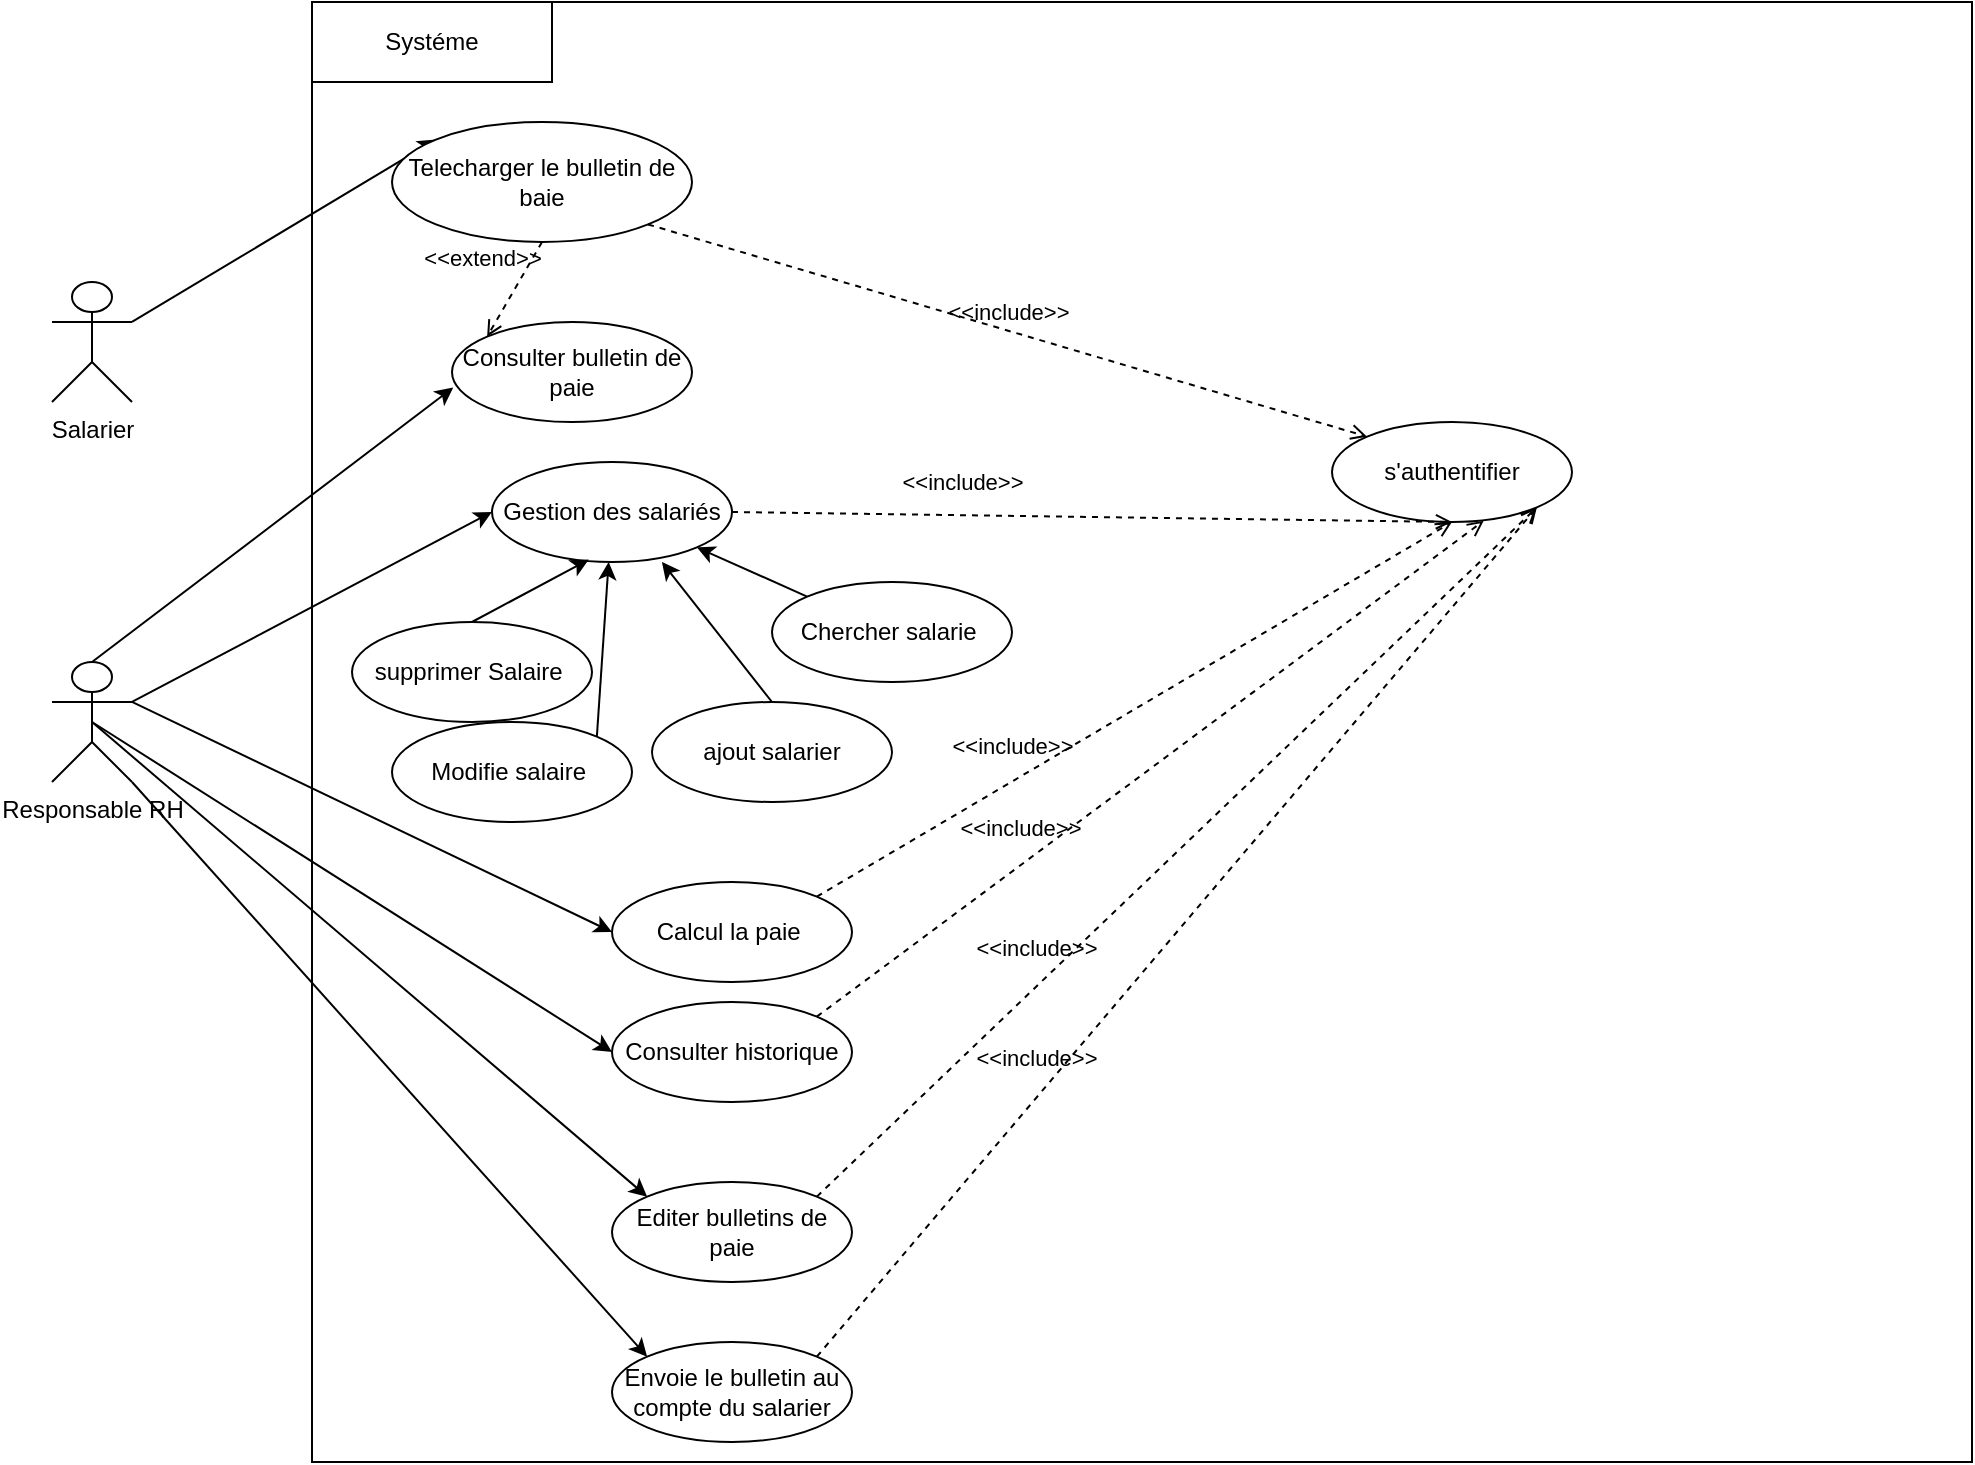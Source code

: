 <mxfile>
    <diagram id="1FBdTYcbO0OM_0W2Bze0" name="Page-1">
        <mxGraphModel dx="1353" dy="1732" grid="1" gridSize="10" guides="1" tooltips="1" connect="1" arrows="1" fold="1" page="1" pageScale="1" pageWidth="827" pageHeight="1169" math="0" shadow="0">
            <root>
                <mxCell id="0"/>
                <mxCell id="1" parent="0"/>
                <mxCell id="6" value="" style="rounded=0;whiteSpace=wrap;html=1;" parent="1" vertex="1">
                    <mxGeometry x="10" y="-10" width="830" height="730" as="geometry"/>
                </mxCell>
                <mxCell id="55" style="edgeStyle=none;html=1;exitX=1;exitY=0.333;exitDx=0;exitDy=0;exitPerimeter=0;entryX=0;entryY=0;entryDx=0;entryDy=0;" parent="1" source="10" target="26" edge="1">
                    <mxGeometry relative="1" as="geometry"/>
                </mxCell>
                <mxCell id="10" value="Salarier" style="shape=umlActor;verticalLabelPosition=bottom;verticalAlign=top;html=1;" parent="1" vertex="1">
                    <mxGeometry x="-120" y="130" width="40" height="60" as="geometry"/>
                </mxCell>
                <mxCell id="57" style="edgeStyle=none;html=1;exitX=1;exitY=0.333;exitDx=0;exitDy=0;exitPerimeter=0;entryX=0;entryY=0.5;entryDx=0;entryDy=0;" parent="1" source="11" target="30" edge="1">
                    <mxGeometry relative="1" as="geometry"/>
                </mxCell>
                <mxCell id="62" style="edgeStyle=none;html=1;exitX=0.5;exitY=0.5;exitDx=0;exitDy=0;exitPerimeter=0;entryX=0;entryY=0;entryDx=0;entryDy=0;" parent="1" source="11" target="39" edge="1">
                    <mxGeometry relative="1" as="geometry"/>
                </mxCell>
                <mxCell id="64" style="edgeStyle=none;html=1;exitX=0.5;exitY=0.5;exitDx=0;exitDy=0;exitPerimeter=0;entryX=0;entryY=0.5;entryDx=0;entryDy=0;" parent="1" source="11" target="45" edge="1">
                    <mxGeometry relative="1" as="geometry"/>
                </mxCell>
                <mxCell id="77" style="edgeStyle=none;html=1;exitX=1;exitY=0.333;exitDx=0;exitDy=0;exitPerimeter=0;entryX=0;entryY=0.5;entryDx=0;entryDy=0;" parent="1" source="11" target="33" edge="1">
                    <mxGeometry relative="1" as="geometry"/>
                </mxCell>
                <mxCell id="82" style="edgeStyle=none;html=1;exitX=1;exitY=1;exitDx=0;exitDy=0;exitPerimeter=0;entryX=0;entryY=0;entryDx=0;entryDy=0;" edge="1" parent="1" source="11" target="80">
                    <mxGeometry relative="1" as="geometry"/>
                </mxCell>
                <mxCell id="11" value="&lt;div&gt;Responsable RH&lt;/div&gt;" style="shape=umlActor;verticalLabelPosition=bottom;verticalAlign=top;html=1;" parent="1" vertex="1">
                    <mxGeometry x="-120" y="320" width="40" height="60" as="geometry"/>
                </mxCell>
                <mxCell id="17" value="s&#39;authentifier" style="ellipse;whiteSpace=wrap;html=1;" parent="1" vertex="1">
                    <mxGeometry x="520" y="200" width="120" height="50" as="geometry"/>
                </mxCell>
                <mxCell id="18" value="Systéme" style="rounded=0;whiteSpace=wrap;html=1;" parent="1" vertex="1">
                    <mxGeometry x="10" y="-10" width="120" height="40" as="geometry"/>
                </mxCell>
                <mxCell id="21" value="Consulter bulletin de paie" style="ellipse;whiteSpace=wrap;html=1;" parent="1" vertex="1">
                    <mxGeometry x="80" y="150" width="120" height="50" as="geometry"/>
                </mxCell>
                <mxCell id="26" value="Telecharger le bulletin de baie" style="ellipse;whiteSpace=wrap;html=1;" parent="1" vertex="1">
                    <mxGeometry x="50" y="50" width="150" height="60" as="geometry"/>
                </mxCell>
                <mxCell id="30" value="Gestion des salariés" style="ellipse;whiteSpace=wrap;html=1;" parent="1" vertex="1">
                    <mxGeometry x="100" y="220" width="120" height="50" as="geometry"/>
                </mxCell>
                <mxCell id="33" value="Calcul la paie&amp;nbsp;" style="ellipse;whiteSpace=wrap;html=1;" parent="1" vertex="1">
                    <mxGeometry x="160" y="430" width="120" height="50" as="geometry"/>
                </mxCell>
                <mxCell id="34" value="ajout salarier" style="ellipse;whiteSpace=wrap;html=1;" parent="1" vertex="1">
                    <mxGeometry x="180" y="340" width="120" height="50" as="geometry"/>
                </mxCell>
                <mxCell id="73" style="edgeStyle=none;html=1;exitX=1;exitY=0;exitDx=0;exitDy=0;" parent="1" source="35" target="30" edge="1">
                    <mxGeometry relative="1" as="geometry"/>
                </mxCell>
                <mxCell id="35" value="Modifie salaire&amp;nbsp;" style="ellipse;whiteSpace=wrap;html=1;" parent="1" vertex="1">
                    <mxGeometry x="50" y="350" width="120" height="50" as="geometry"/>
                </mxCell>
                <mxCell id="36" value="supprimer Salaire&amp;nbsp;" style="ellipse;whiteSpace=wrap;html=1;" parent="1" vertex="1">
                    <mxGeometry x="30" y="300" width="120" height="50" as="geometry"/>
                </mxCell>
                <mxCell id="75" style="edgeStyle=none;html=1;exitX=0;exitY=0;exitDx=0;exitDy=0;entryX=1;entryY=1;entryDx=0;entryDy=0;" parent="1" source="37" target="30" edge="1">
                    <mxGeometry relative="1" as="geometry"/>
                </mxCell>
                <mxCell id="37" value="Chercher salarie&amp;nbsp;" style="ellipse;whiteSpace=wrap;html=1;" parent="1" vertex="1">
                    <mxGeometry x="240" y="280" width="120" height="50" as="geometry"/>
                </mxCell>
                <mxCell id="39" value="Editer bulletins de paie" style="ellipse;whiteSpace=wrap;html=1;" parent="1" vertex="1">
                    <mxGeometry x="160" y="580" width="120" height="50" as="geometry"/>
                </mxCell>
                <mxCell id="45" value="Consulter historique" style="ellipse;whiteSpace=wrap;html=1;" parent="1" vertex="1">
                    <mxGeometry x="160" y="490" width="120" height="50" as="geometry"/>
                </mxCell>
                <mxCell id="51" value="&amp;lt;&amp;lt;include&amp;gt;&amp;gt;" style="html=1;verticalAlign=bottom;labelBackgroundColor=none;endArrow=open;endFill=0;dashed=1;exitX=1;exitY=1;exitDx=0;exitDy=0;entryX=0;entryY=0;entryDx=0;entryDy=0;" parent="1" source="26" target="17" edge="1">
                    <mxGeometry width="160" relative="1" as="geometry">
                        <mxPoint y="190" as="sourcePoint"/>
                        <mxPoint x="160" y="190" as="targetPoint"/>
                    </mxGeometry>
                </mxCell>
                <mxCell id="54" value="&amp;lt;&amp;lt;include&amp;gt;&amp;gt;" style="html=1;verticalAlign=bottom;labelBackgroundColor=none;endArrow=open;endFill=0;dashed=1;exitX=1;exitY=0.5;exitDx=0;exitDy=0;entryX=0.5;entryY=1;entryDx=0;entryDy=0;" parent="1" source="30" target="17" edge="1">
                    <mxGeometry x="-0.365" y="7" width="160" relative="1" as="geometry">
                        <mxPoint x="104" y="330" as="sourcePoint"/>
                        <mxPoint x="70" y="426" as="targetPoint"/>
                        <mxPoint y="-1" as="offset"/>
                    </mxGeometry>
                </mxCell>
                <mxCell id="63" value="&amp;lt;&amp;lt;include&amp;gt;&amp;gt;" style="html=1;verticalAlign=bottom;labelBackgroundColor=none;endArrow=open;endFill=0;dashed=1;exitX=1;exitY=0;exitDx=0;exitDy=0;entryX=1;entryY=1;entryDx=0;entryDy=0;" parent="1" source="39" target="17" edge="1">
                    <mxGeometry x="-0.365" y="7" width="160" relative="1" as="geometry">
                        <mxPoint x="190" y="335" as="sourcePoint"/>
                        <mxPoint x="340" y="295" as="targetPoint"/>
                        <mxPoint y="-1" as="offset"/>
                    </mxGeometry>
                </mxCell>
                <mxCell id="65" value="&amp;lt;&amp;lt;include&amp;gt;&amp;gt;" style="html=1;verticalAlign=bottom;labelBackgroundColor=none;endArrow=open;endFill=0;dashed=1;exitX=1;exitY=0;exitDx=0;exitDy=0;entryX=0.632;entryY=0.988;entryDx=0;entryDy=0;entryPerimeter=0;" parent="1" source="45" target="17" edge="1">
                    <mxGeometry x="-0.365" y="7" width="160" relative="1" as="geometry">
                        <mxPoint x="200" y="345" as="sourcePoint"/>
                        <mxPoint x="350" y="305" as="targetPoint"/>
                        <mxPoint y="-1" as="offset"/>
                    </mxGeometry>
                </mxCell>
                <mxCell id="66" value="&amp;lt;&amp;lt;extend&amp;gt;&amp;gt;" style="html=1;verticalAlign=bottom;labelBackgroundColor=none;endArrow=open;endFill=0;dashed=1;entryX=0;entryY=0;entryDx=0;entryDy=0;exitX=0.5;exitY=1;exitDx=0;exitDy=0;" parent="1" source="26" target="21" edge="1">
                    <mxGeometry x="0.073" y="-17" width="160" relative="1" as="geometry">
                        <mxPoint x="163" y="99" as="sourcePoint"/>
                        <mxPoint x="350" y="80" as="targetPoint"/>
                        <mxPoint as="offset"/>
                    </mxGeometry>
                </mxCell>
                <mxCell id="72" style="edgeStyle=none;html=1;exitX=0.5;exitY=0;exitDx=0;exitDy=0;entryX=0.403;entryY=0.976;entryDx=0;entryDy=0;entryPerimeter=0;" parent="1" source="36" target="30" edge="1">
                    <mxGeometry relative="1" as="geometry"/>
                </mxCell>
                <mxCell id="74" style="edgeStyle=none;html=1;exitX=0.5;exitY=0;exitDx=0;exitDy=0;entryX=0.708;entryY=1;entryDx=0;entryDy=0;entryPerimeter=0;" parent="1" source="34" target="30" edge="1">
                    <mxGeometry relative="1" as="geometry"/>
                </mxCell>
                <mxCell id="78" value="&amp;lt;&amp;lt;include&amp;gt;&amp;gt;" style="html=1;verticalAlign=bottom;labelBackgroundColor=none;endArrow=open;endFill=0;dashed=1;exitX=1;exitY=0;exitDx=0;exitDy=0;entryX=0.5;entryY=1;entryDx=0;entryDy=0;" parent="1" source="33" target="17" edge="1">
                    <mxGeometry x="-0.365" y="7" width="160" relative="1" as="geometry">
                        <mxPoint x="270" y="428" as="sourcePoint"/>
                        <mxPoint x="594" y="190" as="targetPoint"/>
                        <mxPoint y="-1" as="offset"/>
                    </mxGeometry>
                </mxCell>
                <mxCell id="79" style="edgeStyle=none;html=1;exitX=0.5;exitY=0;exitDx=0;exitDy=0;exitPerimeter=0;entryX=0.005;entryY=0.656;entryDx=0;entryDy=0;entryPerimeter=0;" parent="1" source="11" target="21" edge="1">
                    <mxGeometry relative="1" as="geometry"/>
                </mxCell>
                <mxCell id="80" value="Envoie le bulletin au compte du salarier" style="ellipse;whiteSpace=wrap;html=1;" vertex="1" parent="1">
                    <mxGeometry x="160" y="660" width="120" height="50" as="geometry"/>
                </mxCell>
                <mxCell id="83" value="&amp;lt;&amp;lt;include&amp;gt;&amp;gt;" style="html=1;verticalAlign=bottom;labelBackgroundColor=none;endArrow=open;endFill=0;dashed=1;exitX=1;exitY=0;exitDx=0;exitDy=0;entryX=1;entryY=1;entryDx=0;entryDy=0;" edge="1" parent="1" source="80" target="17">
                    <mxGeometry x="-0.365" y="7" width="160" relative="1" as="geometry">
                        <mxPoint x="280" y="664" as="sourcePoint"/>
                        <mxPoint x="640" y="320" as="targetPoint"/>
                        <mxPoint y="-1" as="offset"/>
                    </mxGeometry>
                </mxCell>
            </root>
        </mxGraphModel>
    </diagram>
</mxfile>
